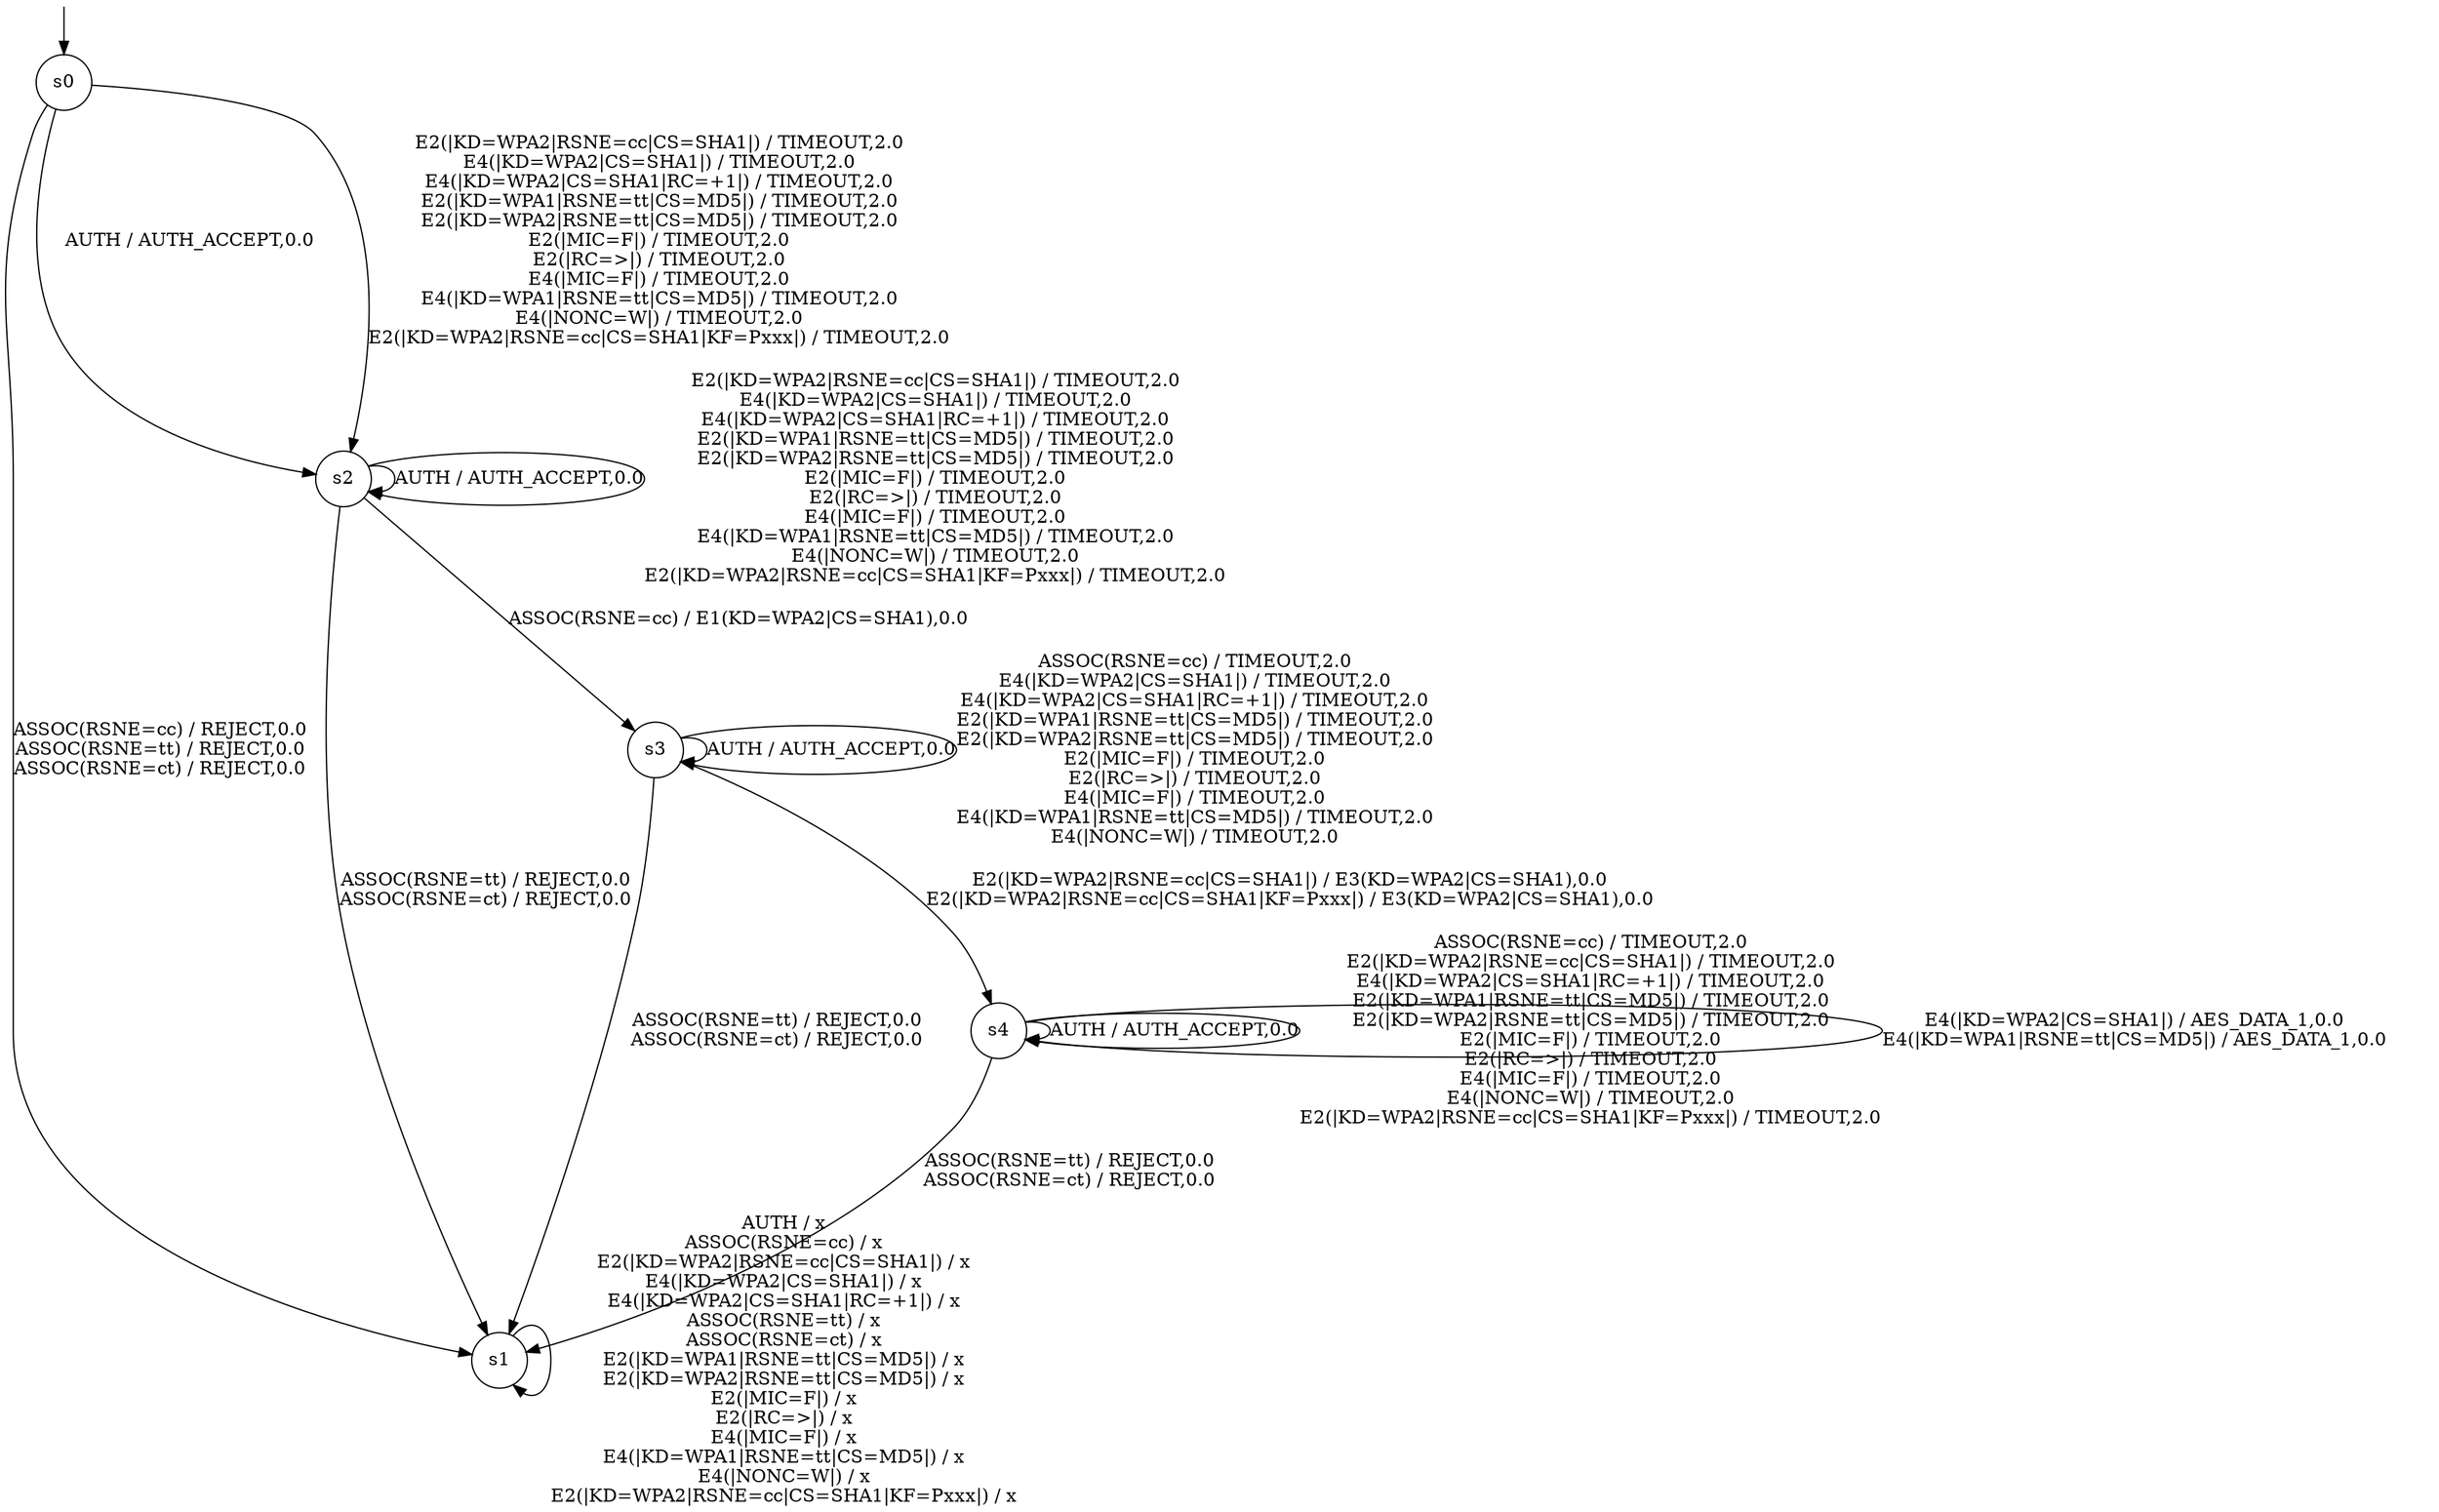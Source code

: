digraph g {

	s0 [shape="circle" label="s0"];
	s1 [shape="circle" label="s1"];
	s2 [shape="circle" label="s2"];
	s3 [shape="circle" label="s3"];
	s4 [shape="circle" label="s4"];

__start0 [label="" shape="none" width="0" height="0"];
__start0 -> s0;

	s0 -> s2 [label="AUTH / AUTH_ACCEPT,0.0\n"];
	s0 -> s1 [label="ASSOC(RSNE=cc) / REJECT,0.0\nASSOC(RSNE=tt) / REJECT,0.0\nASSOC(RSNE=ct) / REJECT,0.0\n"];
	s0 -> s2 [label="E2(|KD=WPA2|RSNE=cc|CS=SHA1|) / TIMEOUT,2.0\nE4(|KD=WPA2|CS=SHA1|) / TIMEOUT,2.0\nE4(|KD=WPA2|CS=SHA1|RC=+1|) / TIMEOUT,2.0\nE2(|KD=WPA1|RSNE=tt|CS=MD5|) / TIMEOUT,2.0\nE2(|KD=WPA2|RSNE=tt|CS=MD5|) / TIMEOUT,2.0\nE2(|MIC=F|) / TIMEOUT,2.0\nE2(|RC=>|) / TIMEOUT,2.0\nE4(|MIC=F|) / TIMEOUT,2.0\nE4(|KD=WPA1|RSNE=tt|CS=MD5|) / TIMEOUT,2.0\nE4(|NONC=W|) / TIMEOUT,2.0\nE2(|KD=WPA2|RSNE=cc|CS=SHA1|KF=Pxxx|) / TIMEOUT,2.0\n"];
	s1 -> s1 [label="AUTH / x\nASSOC(RSNE=cc) / x\nE2(|KD=WPA2|RSNE=cc|CS=SHA1|) / x\nE4(|KD=WPA2|CS=SHA1|) / x\nE4(|KD=WPA2|CS=SHA1|RC=+1|) / x\nASSOC(RSNE=tt) / x\nASSOC(RSNE=ct) / x\nE2(|KD=WPA1|RSNE=tt|CS=MD5|) / x\nE2(|KD=WPA2|RSNE=tt|CS=MD5|) / x\nE2(|MIC=F|) / x\nE2(|RC=>|) / x\nE4(|MIC=F|) / x\nE4(|KD=WPA1|RSNE=tt|CS=MD5|) / x\nE4(|NONC=W|) / x\nE2(|KD=WPA2|RSNE=cc|CS=SHA1|KF=Pxxx|) / x\n"];
	s2 -> s2 [label="AUTH / AUTH_ACCEPT,0.0\n"];
	s2 -> s3 [label="ASSOC(RSNE=cc) / E1(KD=WPA2|CS=SHA1),0.0\n"];
	s2 -> s2 [label="E2(|KD=WPA2|RSNE=cc|CS=SHA1|) / TIMEOUT,2.0\nE4(|KD=WPA2|CS=SHA1|) / TIMEOUT,2.0\nE4(|KD=WPA2|CS=SHA1|RC=+1|) / TIMEOUT,2.0\nE2(|KD=WPA1|RSNE=tt|CS=MD5|) / TIMEOUT,2.0\nE2(|KD=WPA2|RSNE=tt|CS=MD5|) / TIMEOUT,2.0\nE2(|MIC=F|) / TIMEOUT,2.0\nE2(|RC=>|) / TIMEOUT,2.0\nE4(|MIC=F|) / TIMEOUT,2.0\nE4(|KD=WPA1|RSNE=tt|CS=MD5|) / TIMEOUT,2.0\nE4(|NONC=W|) / TIMEOUT,2.0\nE2(|KD=WPA2|RSNE=cc|CS=SHA1|KF=Pxxx|) / TIMEOUT,2.0\n"];
	s2 -> s1 [label="ASSOC(RSNE=tt) / REJECT,0.0\nASSOC(RSNE=ct) / REJECT,0.0\n"];
	s3 -> s3 [label="AUTH / AUTH_ACCEPT,0.0\n"];
	s3 -> s3 [label="ASSOC(RSNE=cc) / TIMEOUT,2.0\nE4(|KD=WPA2|CS=SHA1|) / TIMEOUT,2.0\nE4(|KD=WPA2|CS=SHA1|RC=+1|) / TIMEOUT,2.0\nE2(|KD=WPA1|RSNE=tt|CS=MD5|) / TIMEOUT,2.0\nE2(|KD=WPA2|RSNE=tt|CS=MD5|) / TIMEOUT,2.0\nE2(|MIC=F|) / TIMEOUT,2.0\nE2(|RC=>|) / TIMEOUT,2.0\nE4(|MIC=F|) / TIMEOUT,2.0\nE4(|KD=WPA1|RSNE=tt|CS=MD5|) / TIMEOUT,2.0\nE4(|NONC=W|) / TIMEOUT,2.0\n"];
	s3 -> s4 [label="E2(|KD=WPA2|RSNE=cc|CS=SHA1|) / E3(KD=WPA2|CS=SHA1),0.0\nE2(|KD=WPA2|RSNE=cc|CS=SHA1|KF=Pxxx|) / E3(KD=WPA2|CS=SHA1),0.0\n"];
	s3 -> s1 [label="ASSOC(RSNE=tt) / REJECT,0.0\nASSOC(RSNE=ct) / REJECT,0.0\n"];
	s4 -> s4 [label="AUTH / AUTH_ACCEPT,0.0\n"];
	s4 -> s4 [label="ASSOC(RSNE=cc) / TIMEOUT,2.0\nE2(|KD=WPA2|RSNE=cc|CS=SHA1|) / TIMEOUT,2.0\nE4(|KD=WPA2|CS=SHA1|RC=+1|) / TIMEOUT,2.0\nE2(|KD=WPA1|RSNE=tt|CS=MD5|) / TIMEOUT,2.0\nE2(|KD=WPA2|RSNE=tt|CS=MD5|) / TIMEOUT,2.0\nE2(|MIC=F|) / TIMEOUT,2.0\nE2(|RC=>|) / TIMEOUT,2.0\nE4(|MIC=F|) / TIMEOUT,2.0\nE4(|NONC=W|) / TIMEOUT,2.0\nE2(|KD=WPA2|RSNE=cc|CS=SHA1|KF=Pxxx|) / TIMEOUT,2.0\n"];
	s4 -> s4 [label="E4(|KD=WPA2|CS=SHA1|) / AES_DATA_1,0.0\nE4(|KD=WPA1|RSNE=tt|CS=MD5|) / AES_DATA_1,0.0\n"];
	s4 -> s1 [label="ASSOC(RSNE=tt) / REJECT,0.0\nASSOC(RSNE=ct) / REJECT,0.0\n"];
}